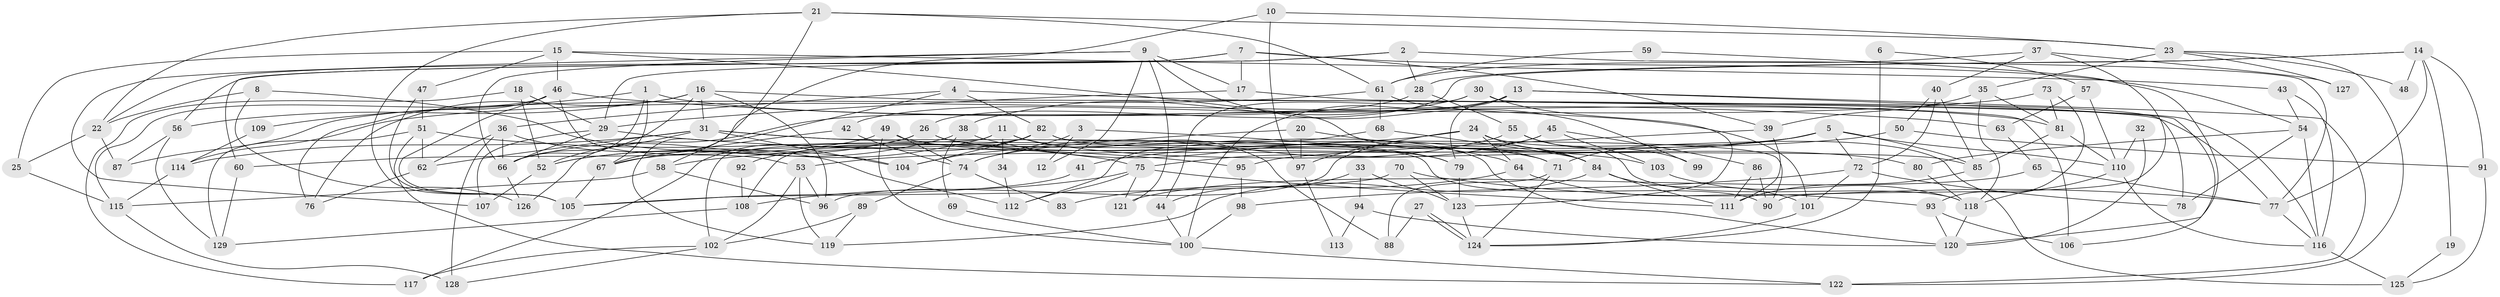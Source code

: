 // Generated by graph-tools (version 1.1) at 2025/26/03/09/25 03:26:12]
// undirected, 129 vertices, 258 edges
graph export_dot {
graph [start="1"]
  node [color=gray90,style=filled];
  1;
  2;
  3;
  4;
  5;
  6;
  7;
  8;
  9;
  10;
  11;
  12;
  13;
  14;
  15;
  16;
  17;
  18;
  19;
  20;
  21;
  22;
  23;
  24;
  25;
  26;
  27;
  28;
  29;
  30;
  31;
  32;
  33;
  34;
  35;
  36;
  37;
  38;
  39;
  40;
  41;
  42;
  43;
  44;
  45;
  46;
  47;
  48;
  49;
  50;
  51;
  52;
  53;
  54;
  55;
  56;
  57;
  58;
  59;
  60;
  61;
  62;
  63;
  64;
  65;
  66;
  67;
  68;
  69;
  70;
  71;
  72;
  73;
  74;
  75;
  76;
  77;
  78;
  79;
  80;
  81;
  82;
  83;
  84;
  85;
  86;
  87;
  88;
  89;
  90;
  91;
  92;
  93;
  94;
  95;
  96;
  97;
  98;
  99;
  100;
  101;
  102;
  103;
  104;
  105;
  106;
  107;
  108;
  109;
  110;
  111;
  112;
  113;
  114;
  115;
  116;
  117;
  118;
  119;
  120;
  121;
  122;
  123;
  124;
  125;
  126;
  127;
  128;
  129;
  1 -- 81;
  1 -- 66;
  1 -- 67;
  1 -- 109;
  2 -- 77;
  2 -- 29;
  2 -- 28;
  2 -- 56;
  3 -- 104;
  3 -- 79;
  3 -- 12;
  4 -- 82;
  4 -- 119;
  4 -- 36;
  4 -- 116;
  5 -- 53;
  5 -- 71;
  5 -- 41;
  5 -- 72;
  5 -- 85;
  5 -- 110;
  6 -- 124;
  6 -- 57;
  7 -- 60;
  7 -- 39;
  7 -- 17;
  7 -- 22;
  7 -- 54;
  8 -- 104;
  8 -- 22;
  8 -- 126;
  9 -- 66;
  9 -- 17;
  9 -- 12;
  9 -- 99;
  9 -- 107;
  9 -- 121;
  10 -- 23;
  10 -- 67;
  10 -- 97;
  11 -- 52;
  11 -- 80;
  11 -- 34;
  11 -- 88;
  11 -- 102;
  13 -- 100;
  13 -- 122;
  13 -- 42;
  13 -- 79;
  13 -- 106;
  14 -- 28;
  14 -- 77;
  14 -- 19;
  14 -- 26;
  14 -- 48;
  14 -- 91;
  15 -- 47;
  15 -- 46;
  15 -- 25;
  15 -- 43;
  15 -- 71;
  16 -- 76;
  16 -- 66;
  16 -- 31;
  16 -- 56;
  16 -- 77;
  16 -- 96;
  17 -- 106;
  17 -- 29;
  18 -- 52;
  18 -- 29;
  18 -- 117;
  19 -- 125;
  20 -- 84;
  20 -- 74;
  20 -- 97;
  21 -- 58;
  21 -- 105;
  21 -- 22;
  21 -- 23;
  21 -- 61;
  22 -- 25;
  22 -- 87;
  23 -- 35;
  23 -- 48;
  23 -- 122;
  23 -- 127;
  24 -- 84;
  24 -- 97;
  24 -- 58;
  24 -- 64;
  24 -- 125;
  25 -- 115;
  26 -- 66;
  26 -- 71;
  26 -- 117;
  26 -- 120;
  27 -- 88;
  27 -- 124;
  27 -- 124;
  28 -- 126;
  28 -- 55;
  29 -- 107;
  29 -- 66;
  29 -- 95;
  30 -- 123;
  30 -- 78;
  30 -- 38;
  30 -- 44;
  31 -- 90;
  31 -- 52;
  31 -- 62;
  31 -- 103;
  31 -- 104;
  31 -- 114;
  32 -- 120;
  32 -- 110;
  33 -- 44;
  33 -- 123;
  33 -- 94;
  34 -- 112;
  35 -- 118;
  35 -- 81;
  35 -- 39;
  36 -- 112;
  36 -- 62;
  36 -- 66;
  36 -- 128;
  37 -- 40;
  37 -- 61;
  37 -- 90;
  37 -- 127;
  38 -- 64;
  38 -- 52;
  38 -- 69;
  39 -- 111;
  39 -- 95;
  40 -- 72;
  40 -- 50;
  40 -- 85;
  41 -- 105;
  42 -- 74;
  42 -- 67;
  43 -- 116;
  43 -- 54;
  44 -- 100;
  45 -- 96;
  45 -- 86;
  45 -- 75;
  45 -- 103;
  46 -- 115;
  46 -- 53;
  46 -- 63;
  46 -- 76;
  46 -- 105;
  47 -- 51;
  47 -- 105;
  49 -- 79;
  49 -- 74;
  49 -- 60;
  49 -- 100;
  50 -- 67;
  50 -- 91;
  51 -- 62;
  51 -- 122;
  51 -- 75;
  51 -- 129;
  52 -- 107;
  53 -- 102;
  53 -- 96;
  53 -- 119;
  54 -- 78;
  54 -- 80;
  54 -- 116;
  55 -- 118;
  55 -- 74;
  55 -- 99;
  56 -- 87;
  56 -- 129;
  57 -- 110;
  57 -- 63;
  58 -- 115;
  58 -- 96;
  59 -- 61;
  59 -- 120;
  60 -- 129;
  61 -- 87;
  61 -- 68;
  61 -- 101;
  62 -- 76;
  63 -- 65;
  64 -- 93;
  64 -- 83;
  65 -- 77;
  65 -- 121;
  66 -- 126;
  67 -- 105;
  68 -- 84;
  68 -- 112;
  69 -- 100;
  70 -- 105;
  70 -- 77;
  70 -- 123;
  71 -- 88;
  71 -- 124;
  72 -- 101;
  72 -- 78;
  72 -- 98;
  73 -- 114;
  73 -- 81;
  73 -- 93;
  74 -- 89;
  74 -- 83;
  75 -- 108;
  75 -- 111;
  75 -- 112;
  75 -- 121;
  77 -- 116;
  79 -- 123;
  80 -- 118;
  81 -- 85;
  81 -- 110;
  82 -- 108;
  82 -- 85;
  82 -- 90;
  82 -- 92;
  82 -- 104;
  84 -- 111;
  84 -- 101;
  84 -- 119;
  85 -- 111;
  86 -- 90;
  86 -- 111;
  89 -- 119;
  89 -- 102;
  91 -- 125;
  92 -- 108;
  93 -- 120;
  93 -- 106;
  94 -- 120;
  94 -- 113;
  95 -- 98;
  97 -- 113;
  98 -- 100;
  100 -- 122;
  101 -- 124;
  102 -- 117;
  102 -- 128;
  103 -- 118;
  108 -- 129;
  109 -- 114;
  110 -- 116;
  110 -- 118;
  114 -- 115;
  115 -- 128;
  116 -- 125;
  118 -- 120;
  123 -- 124;
}
